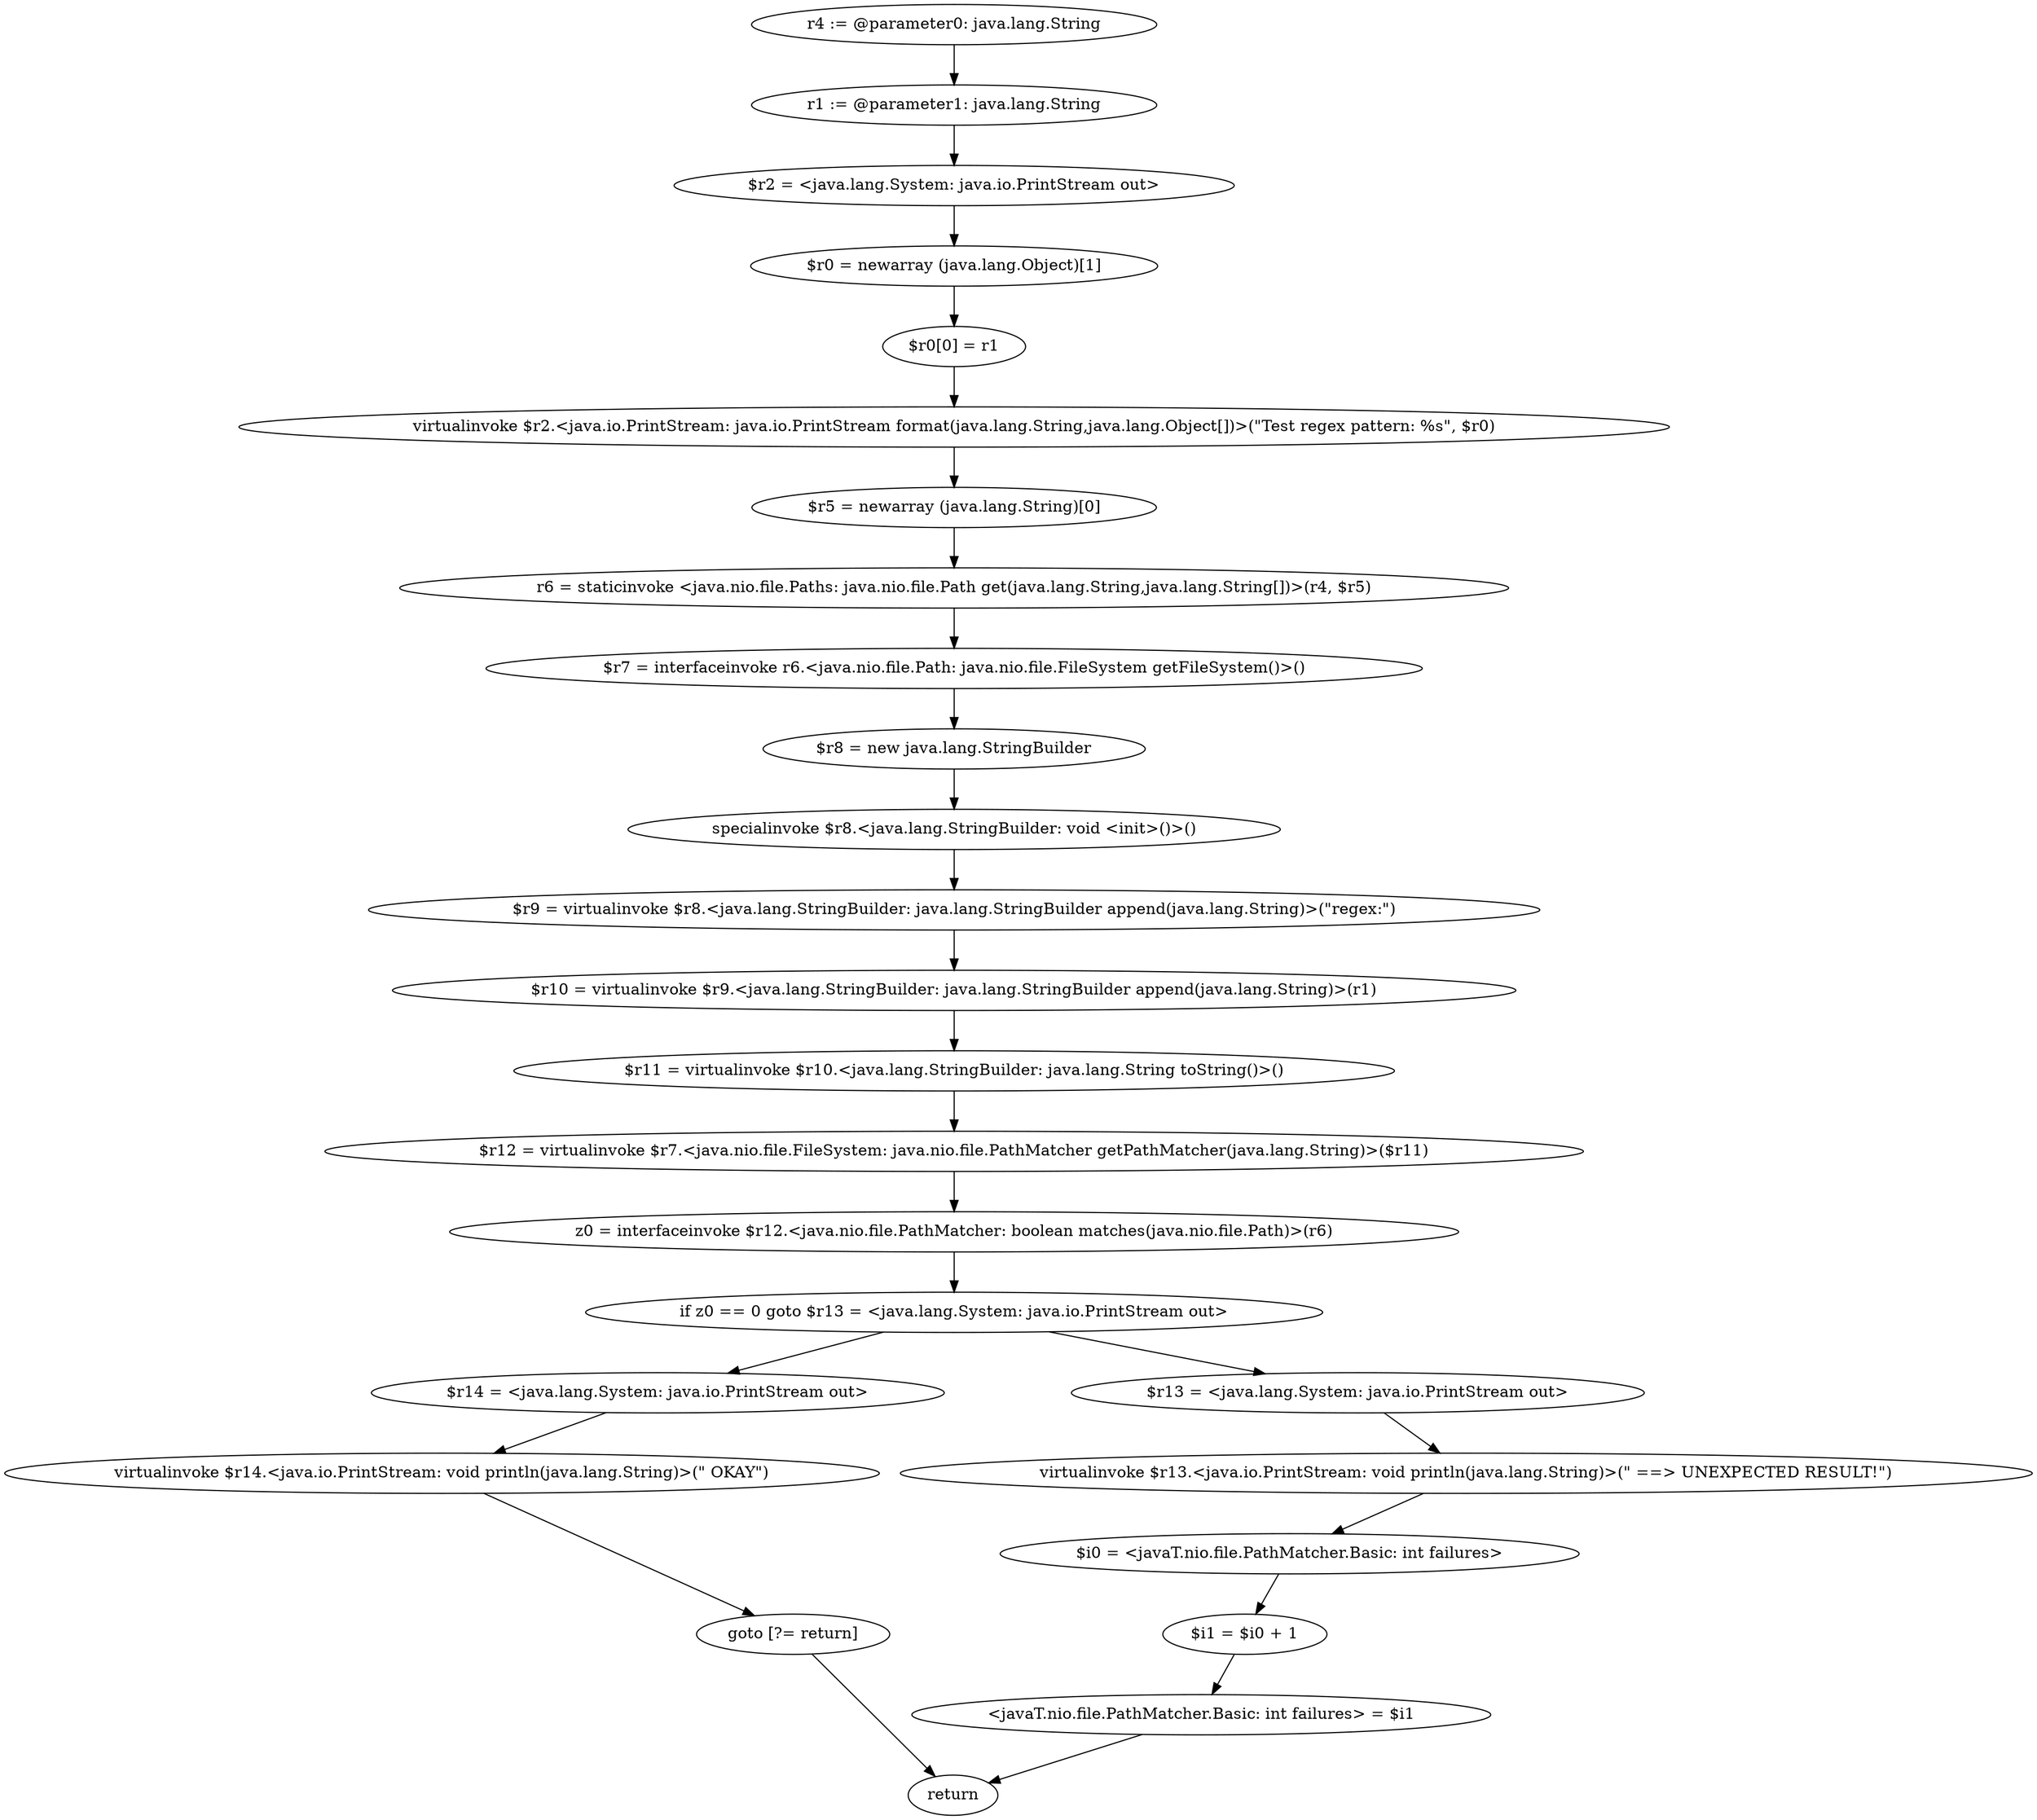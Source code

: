 digraph "unitGraph" {
    "r4 := @parameter0: java.lang.String"
    "r1 := @parameter1: java.lang.String"
    "$r2 = <java.lang.System: java.io.PrintStream out>"
    "$r0 = newarray (java.lang.Object)[1]"
    "$r0[0] = r1"
    "virtualinvoke $r2.<java.io.PrintStream: java.io.PrintStream format(java.lang.String,java.lang.Object[])>(\"Test regex pattern: %s\", $r0)"
    "$r5 = newarray (java.lang.String)[0]"
    "r6 = staticinvoke <java.nio.file.Paths: java.nio.file.Path get(java.lang.String,java.lang.String[])>(r4, $r5)"
    "$r7 = interfaceinvoke r6.<java.nio.file.Path: java.nio.file.FileSystem getFileSystem()>()"
    "$r8 = new java.lang.StringBuilder"
    "specialinvoke $r8.<java.lang.StringBuilder: void <init>()>()"
    "$r9 = virtualinvoke $r8.<java.lang.StringBuilder: java.lang.StringBuilder append(java.lang.String)>(\"regex:\")"
    "$r10 = virtualinvoke $r9.<java.lang.StringBuilder: java.lang.StringBuilder append(java.lang.String)>(r1)"
    "$r11 = virtualinvoke $r10.<java.lang.StringBuilder: java.lang.String toString()>()"
    "$r12 = virtualinvoke $r7.<java.nio.file.FileSystem: java.nio.file.PathMatcher getPathMatcher(java.lang.String)>($r11)"
    "z0 = interfaceinvoke $r12.<java.nio.file.PathMatcher: boolean matches(java.nio.file.Path)>(r6)"
    "if z0 == 0 goto $r13 = <java.lang.System: java.io.PrintStream out>"
    "$r14 = <java.lang.System: java.io.PrintStream out>"
    "virtualinvoke $r14.<java.io.PrintStream: void println(java.lang.String)>(\" OKAY\")"
    "goto [?= return]"
    "$r13 = <java.lang.System: java.io.PrintStream out>"
    "virtualinvoke $r13.<java.io.PrintStream: void println(java.lang.String)>(\" ==> UNEXPECTED RESULT!\")"
    "$i0 = <javaT.nio.file.PathMatcher.Basic: int failures>"
    "$i1 = $i0 + 1"
    "<javaT.nio.file.PathMatcher.Basic: int failures> = $i1"
    "return"
    "r4 := @parameter0: java.lang.String"->"r1 := @parameter1: java.lang.String";
    "r1 := @parameter1: java.lang.String"->"$r2 = <java.lang.System: java.io.PrintStream out>";
    "$r2 = <java.lang.System: java.io.PrintStream out>"->"$r0 = newarray (java.lang.Object)[1]";
    "$r0 = newarray (java.lang.Object)[1]"->"$r0[0] = r1";
    "$r0[0] = r1"->"virtualinvoke $r2.<java.io.PrintStream: java.io.PrintStream format(java.lang.String,java.lang.Object[])>(\"Test regex pattern: %s\", $r0)";
    "virtualinvoke $r2.<java.io.PrintStream: java.io.PrintStream format(java.lang.String,java.lang.Object[])>(\"Test regex pattern: %s\", $r0)"->"$r5 = newarray (java.lang.String)[0]";
    "$r5 = newarray (java.lang.String)[0]"->"r6 = staticinvoke <java.nio.file.Paths: java.nio.file.Path get(java.lang.String,java.lang.String[])>(r4, $r5)";
    "r6 = staticinvoke <java.nio.file.Paths: java.nio.file.Path get(java.lang.String,java.lang.String[])>(r4, $r5)"->"$r7 = interfaceinvoke r6.<java.nio.file.Path: java.nio.file.FileSystem getFileSystem()>()";
    "$r7 = interfaceinvoke r6.<java.nio.file.Path: java.nio.file.FileSystem getFileSystem()>()"->"$r8 = new java.lang.StringBuilder";
    "$r8 = new java.lang.StringBuilder"->"specialinvoke $r8.<java.lang.StringBuilder: void <init>()>()";
    "specialinvoke $r8.<java.lang.StringBuilder: void <init>()>()"->"$r9 = virtualinvoke $r8.<java.lang.StringBuilder: java.lang.StringBuilder append(java.lang.String)>(\"regex:\")";
    "$r9 = virtualinvoke $r8.<java.lang.StringBuilder: java.lang.StringBuilder append(java.lang.String)>(\"regex:\")"->"$r10 = virtualinvoke $r9.<java.lang.StringBuilder: java.lang.StringBuilder append(java.lang.String)>(r1)";
    "$r10 = virtualinvoke $r9.<java.lang.StringBuilder: java.lang.StringBuilder append(java.lang.String)>(r1)"->"$r11 = virtualinvoke $r10.<java.lang.StringBuilder: java.lang.String toString()>()";
    "$r11 = virtualinvoke $r10.<java.lang.StringBuilder: java.lang.String toString()>()"->"$r12 = virtualinvoke $r7.<java.nio.file.FileSystem: java.nio.file.PathMatcher getPathMatcher(java.lang.String)>($r11)";
    "$r12 = virtualinvoke $r7.<java.nio.file.FileSystem: java.nio.file.PathMatcher getPathMatcher(java.lang.String)>($r11)"->"z0 = interfaceinvoke $r12.<java.nio.file.PathMatcher: boolean matches(java.nio.file.Path)>(r6)";
    "z0 = interfaceinvoke $r12.<java.nio.file.PathMatcher: boolean matches(java.nio.file.Path)>(r6)"->"if z0 == 0 goto $r13 = <java.lang.System: java.io.PrintStream out>";
    "if z0 == 0 goto $r13 = <java.lang.System: java.io.PrintStream out>"->"$r14 = <java.lang.System: java.io.PrintStream out>";
    "if z0 == 0 goto $r13 = <java.lang.System: java.io.PrintStream out>"->"$r13 = <java.lang.System: java.io.PrintStream out>";
    "$r14 = <java.lang.System: java.io.PrintStream out>"->"virtualinvoke $r14.<java.io.PrintStream: void println(java.lang.String)>(\" OKAY\")";
    "virtualinvoke $r14.<java.io.PrintStream: void println(java.lang.String)>(\" OKAY\")"->"goto [?= return]";
    "goto [?= return]"->"return";
    "$r13 = <java.lang.System: java.io.PrintStream out>"->"virtualinvoke $r13.<java.io.PrintStream: void println(java.lang.String)>(\" ==> UNEXPECTED RESULT!\")";
    "virtualinvoke $r13.<java.io.PrintStream: void println(java.lang.String)>(\" ==> UNEXPECTED RESULT!\")"->"$i0 = <javaT.nio.file.PathMatcher.Basic: int failures>";
    "$i0 = <javaT.nio.file.PathMatcher.Basic: int failures>"->"$i1 = $i0 + 1";
    "$i1 = $i0 + 1"->"<javaT.nio.file.PathMatcher.Basic: int failures> = $i1";
    "<javaT.nio.file.PathMatcher.Basic: int failures> = $i1"->"return";
}
